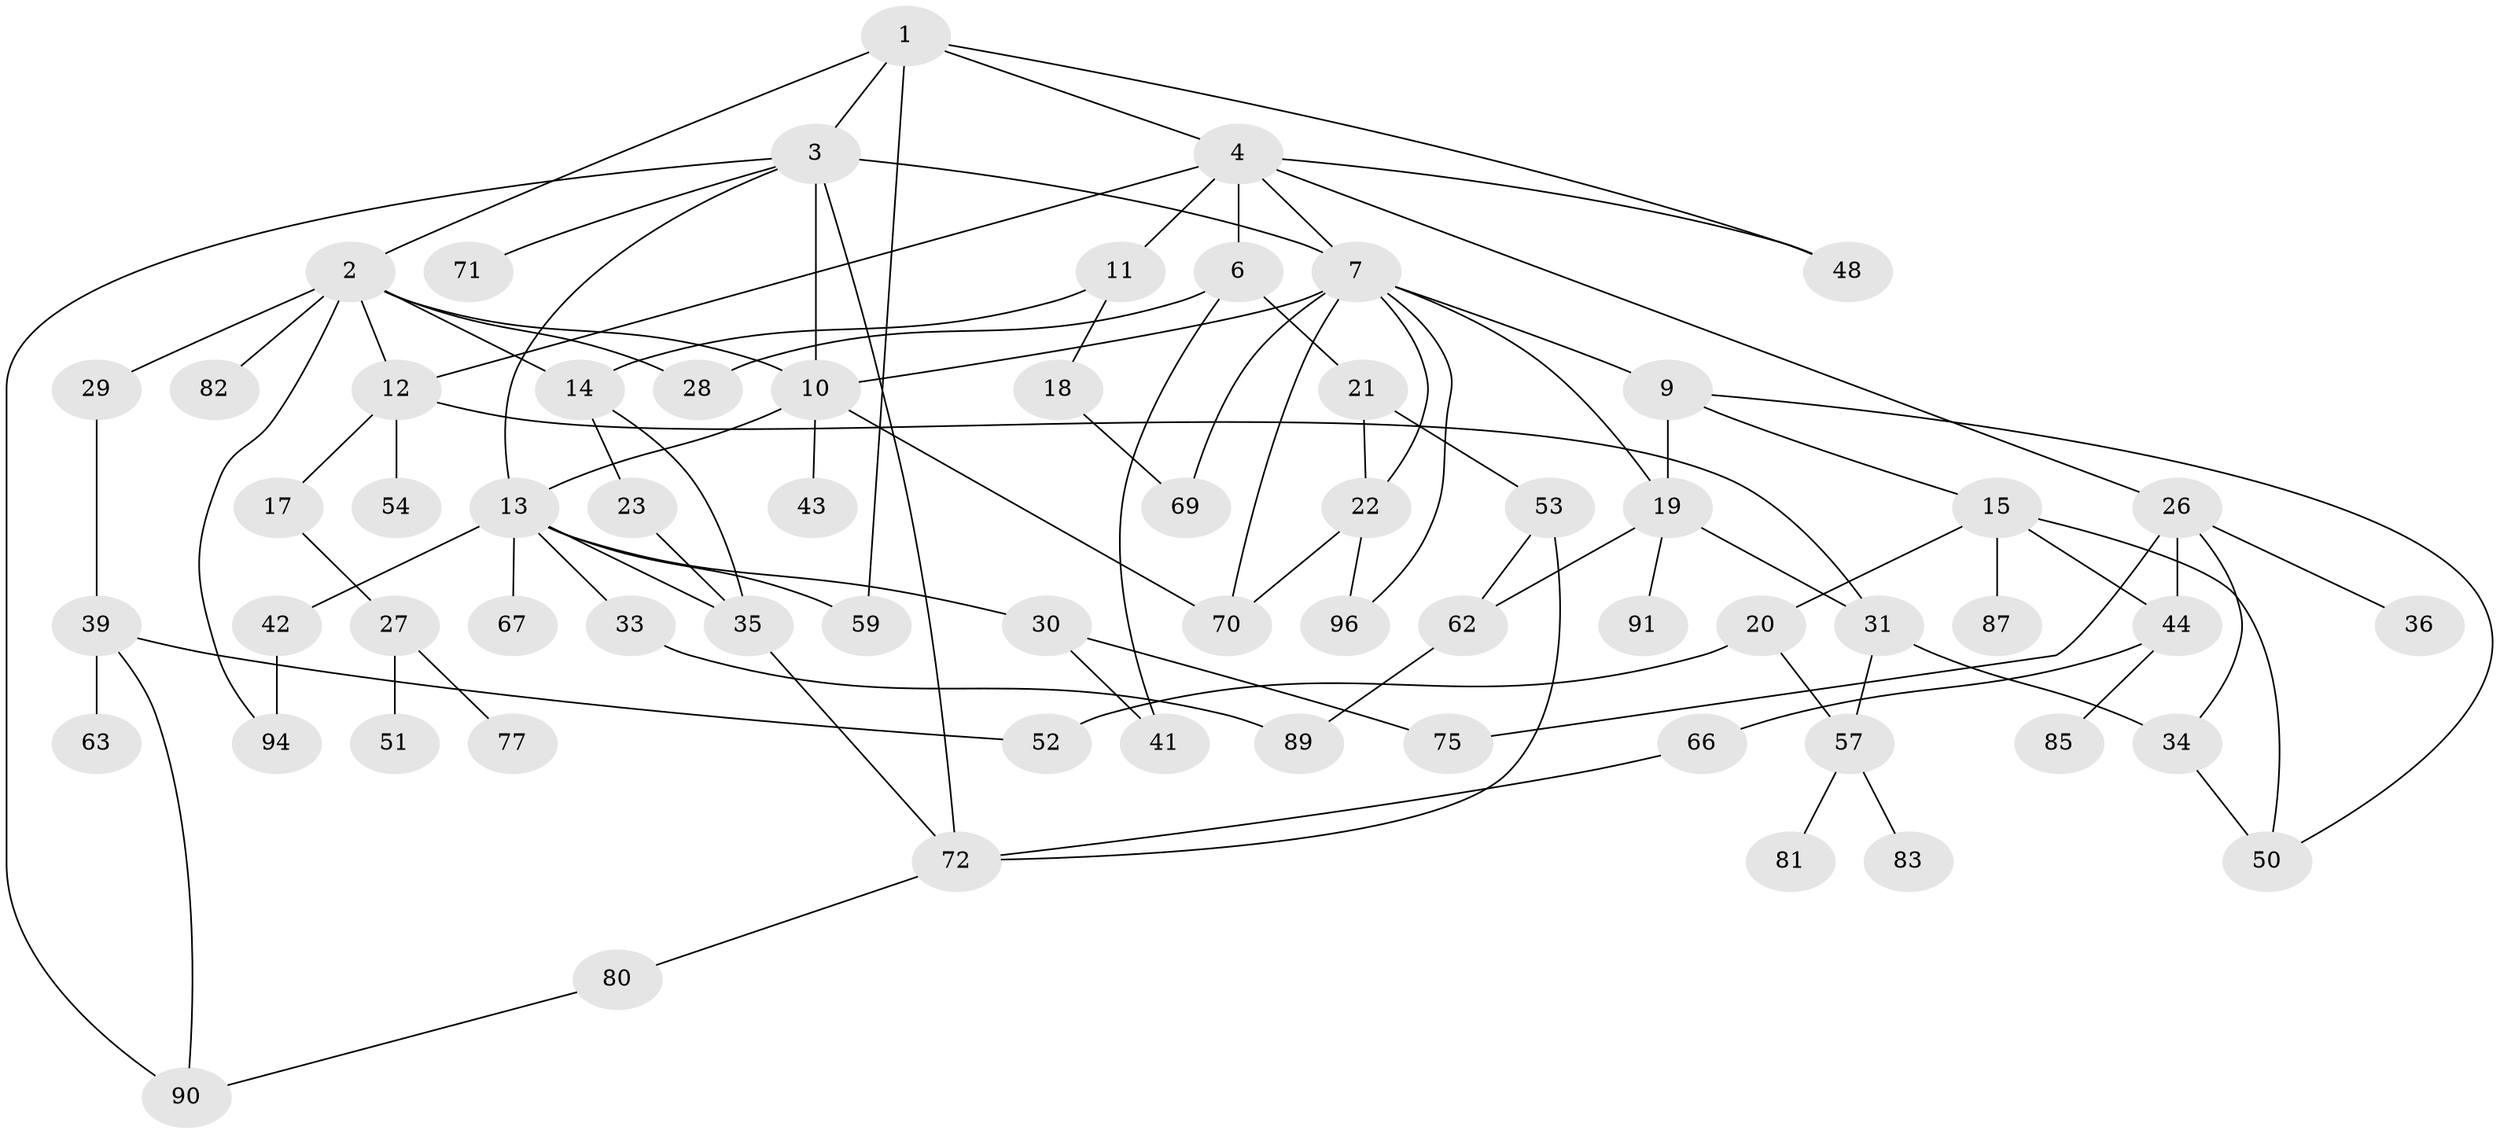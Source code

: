 // Generated by graph-tools (version 1.1) at 2025/51/02/27/25 19:51:37]
// undirected, 64 vertices, 97 edges
graph export_dot {
graph [start="1"]
  node [color=gray90,style=filled];
  1 [super="+16"];
  2 [super="+49"];
  3 [super="+5"];
  4 [super="+38"];
  6 [super="+40"];
  7 [super="+8"];
  9 [super="+32"];
  10 [super="+25"];
  11;
  12 [super="+24"];
  13 [super="+64"];
  14 [super="+58"];
  15 [super="+78"];
  17 [super="+37"];
  18 [super="+68"];
  19 [super="+92"];
  20 [super="+47"];
  21;
  22 [super="+46"];
  23;
  26;
  27 [super="+45"];
  28 [super="+56"];
  29 [super="+76"];
  30 [super="+55"];
  31 [super="+74"];
  33;
  34 [super="+60"];
  35 [super="+61"];
  36;
  39 [super="+65"];
  41;
  42 [super="+73"];
  43;
  44 [super="+84"];
  48;
  50 [super="+88"];
  51 [super="+86"];
  52 [super="+98"];
  53 [super="+99"];
  54;
  57 [super="+79"];
  59;
  62;
  63;
  66;
  67;
  69;
  70 [super="+100"];
  71;
  72 [super="+97"];
  75;
  77;
  80;
  81;
  82;
  83;
  85;
  87;
  89;
  90 [super="+95"];
  91 [super="+93"];
  94;
  96;
  1 -- 2;
  1 -- 3;
  1 -- 4;
  1 -- 48;
  1 -- 59;
  2 -- 12;
  2 -- 29;
  2 -- 82;
  2 -- 94;
  2 -- 10;
  2 -- 28;
  2 -- 14;
  3 -- 7;
  3 -- 10;
  3 -- 71;
  3 -- 90;
  3 -- 72;
  3 -- 13;
  4 -- 6;
  4 -- 11;
  4 -- 26;
  4 -- 48;
  4 -- 12;
  4 -- 7;
  6 -- 21;
  6 -- 28;
  6 -- 41;
  7 -- 96;
  7 -- 19;
  7 -- 69;
  7 -- 9;
  7 -- 22;
  7 -- 70;
  7 -- 10;
  9 -- 15;
  9 -- 50;
  9 -- 19;
  10 -- 13;
  10 -- 43;
  10 -- 70;
  11 -- 14;
  11 -- 18;
  12 -- 17;
  12 -- 54;
  12 -- 31;
  13 -- 30;
  13 -- 33;
  13 -- 42;
  13 -- 67;
  13 -- 35;
  13 -- 59;
  14 -- 23;
  14 -- 35;
  15 -- 20;
  15 -- 44;
  15 -- 50;
  15 -- 87;
  17 -- 27;
  18 -- 69;
  19 -- 62;
  19 -- 91;
  19 -- 31;
  20 -- 52;
  20 -- 57;
  21 -- 22 [weight=2];
  21 -- 53;
  22 -- 96;
  22 -- 70;
  23 -- 35;
  26 -- 34;
  26 -- 36;
  26 -- 75;
  26 -- 44;
  27 -- 51;
  27 -- 77;
  29 -- 39;
  30 -- 41;
  30 -- 75;
  31 -- 57;
  31 -- 34;
  33 -- 89;
  34 -- 50;
  35 -- 72;
  39 -- 63;
  39 -- 90;
  39 -- 52;
  42 -- 94;
  44 -- 66;
  44 -- 85 [weight=2];
  53 -- 72;
  53 -- 62;
  57 -- 81;
  57 -- 83;
  62 -- 89;
  66 -- 72;
  72 -- 80;
  80 -- 90;
}
